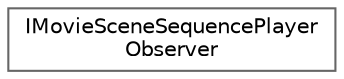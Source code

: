 digraph "Graphical Class Hierarchy"
{
 // INTERACTIVE_SVG=YES
 // LATEX_PDF_SIZE
  bgcolor="transparent";
  edge [fontname=Helvetica,fontsize=10,labelfontname=Helvetica,labelfontsize=10];
  node [fontname=Helvetica,fontsize=10,shape=box,height=0.2,width=0.4];
  rankdir="LR";
  Node0 [id="Node000000",label="IMovieSceneSequencePlayer\lObserver",height=0.2,width=0.4,color="grey40", fillcolor="white", style="filled",URL="$d7/df4/classIMovieSceneSequencePlayerObserver.html",tooltip=" "];
}

